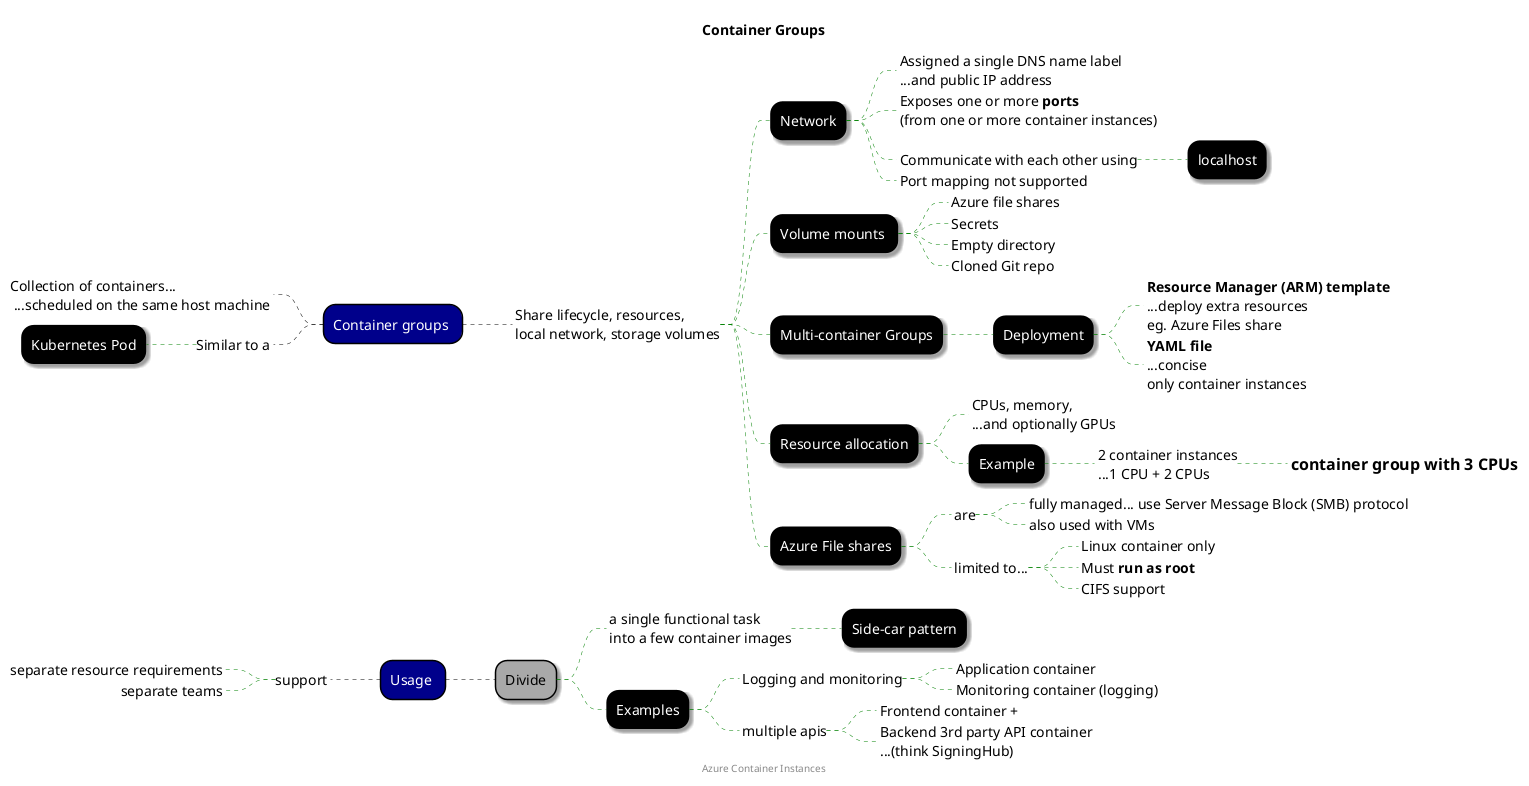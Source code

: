 @startmindmap "Container Groups"

title Container Groups
footer Azure Container Instances

<style>
    mindMapDiagram {
        .root {
            BackgroundColor darkblue
            LineColor black
            FontColor white
        }

        node {
            FontColor white
            LineColor black
            BackgroundColor black
            Shadowing 2.0
            RoundCorner 25
        }
        :depth(0) {
            FontColor black
            LineColor white
            BackgroundColor white
            Shadowing 0.0
        }
        :depth(1) {
            FontColor black
            BackgroundColor darkgrey
            Shadowing 2.0
        }

        arrow {
            LineStyle 4
            LineThickness 0.5
            LineColor green
        }

        boxless {
            FontColor black
            Margin 10
            Padding 10
            MaximumWidth 400
        }
    }
</style>

+ Container groups <<root>>

--_ Collection of containers...\n ...scheduled on the same host machine
--_ Similar to a
--- Kubernetes Pod

++_ Share lifecycle, resources,\nlocal network, storage volumes
+++ Network
++++_ Assigned a single DNS name label\n...and public IP address
++++_ Exposes one or more **ports**\n(from one or more container instances)
++++_ Communicate with each other using
+++++ localhost
++++_ Port mapping not supported


+++ Volume mounts 
++++_ Azure file shares
++++_ Secrets
++++_ Empty directory
++++_ Cloned Git repo

+++ Multi-container Groups
++++ Deployment
+++++_ **Resource Manager (ARM) template**\n...deploy extra resources\neg. Azure Files share
+++++_ **YAML file**\n...concise\nonly container instances

+++ Resource allocation
++++_ CPUs, memory,\n...and optionally GPUs
++++ Example
+++++_ 2 container instances\n...1 CPU + 2 CPUs
++++++_ == container group with 3 CPUs

+++ Azure File shares
++++_ are
+++++_  fully managed... use Server Message Block (SMB) protocol
+++++_ also used with VMs
++++_ limited to...
+++++_ Linux container only
+++++_ Must **run as root**
+++++_ CIFS support

+ Usage <<root>>
--_ support
---_ separate resource requirements
---_ separate teams
++ Divide
+++_ a single functional task\ninto a few container images
++++ Side-car pattern
+++ Examples
++++_ Logging and monitoring
+++++_ Application container
+++++_ Monitoring container (logging)
++++_ multiple apis
+++++_ Frontend container +
+++++_ Backend 3rd party API container\n...(think SigningHub) 

@endmindmap
